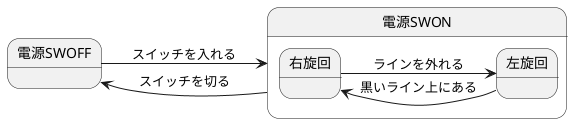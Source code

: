 @startuml 演習6-5-3
left to right direction
電源SWOFF --> 電源SWON: スイッチを入れる 
state 電源SWON {
右旋回 --> 左旋回: ラインを外れる 
左旋回 --> 右旋回: 黒いライン上にある
}
電源SWON --> 電源SWOFF: スイッチを切る
@enduml